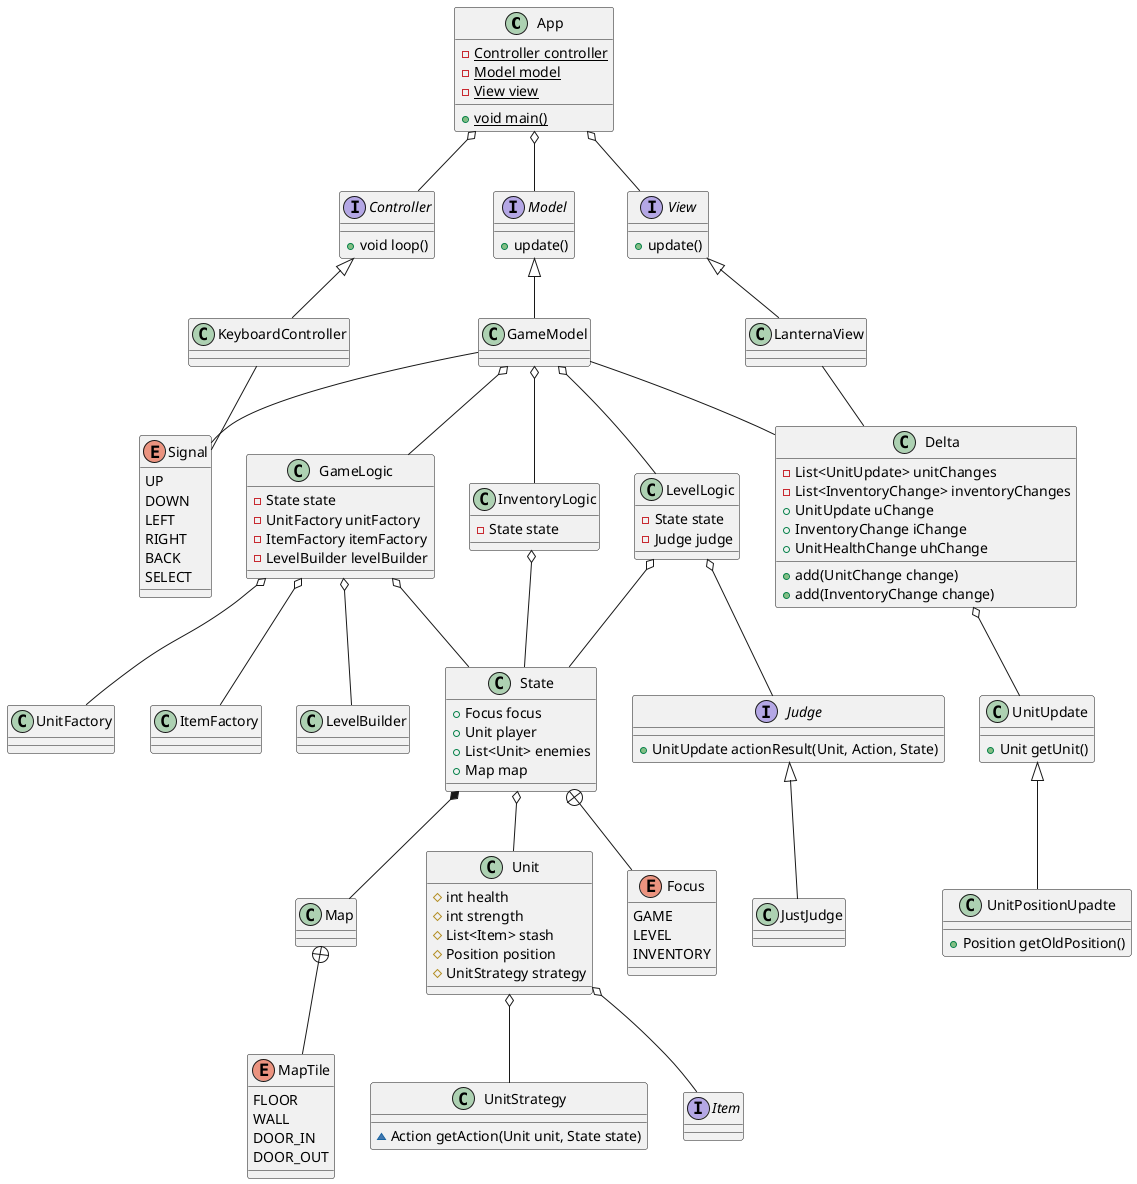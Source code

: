 @startuml

class App {
   - {static} Controller controller
   - {static} Model model
   - {static} View view

   + {static} void main()
}

interface Controller {
   + void loop()
}

interface Model {
   + update()
}

class GameModel {}

interface View {
   + update()
}

class KeyboardController {}

enum Signal {
   UP
   DOWN
   LEFT
   RIGHT
   BACK
   SELECT
}

class LanternaView {}

class GameLogic {
   - State state
   - UnitFactory unitFactory
   - ItemFactory itemFactory
   - LevelBuilder levelBuilder
}

class InventoryLogic {
   - State state
}

class LevelLogic {
   - State state
   - Judge judge
}

interface Judge {
   + UnitUpdate actionResult(Unit, Action, State)
}

class JustJudge {

}

Judge <|-- JustJudge

class UnitFactory {}
class ItemFactory {}
class LevelBuilder {}

class State {
   + Focus focus
   + Unit player
   + List<Unit> enemies
   + Map map
}

class Map {

}

class Unit {
   # int health
   # int strength
   # List<Item> stash
   # Position position
   # UnitStrategy strategy
}

class UnitStrategy {
   ~Action getAction(Unit unit, State state)
}

interface Item {}

Enum Focus {
   GAME
   LEVEL
   INVENTORY
}

Enum MapTile {
   FLOOR
   WALL
   DOOR_IN
   DOOR_OUT
}

class Delta {
   - List<UnitUpdate> unitChanges
   - List<InventoryChange> inventoryChanges
   + UnitUpdate uChange
   + InventoryChange iChange
   + UnitHealthChange uhChange

   + add(UnitChange change)
   + add(InventoryChange change)
}

class UnitUpdate {
   + Unit getUnit()
}

class UnitPositionUpadte {
   + Position getOldPosition()
}

Delta o-- UnitUpdate
UnitUpdate <|-- UnitPositionUpadte

App o-- Controller
App o-- Model
App o-- View

Controller <|-- KeyboardController

View <|-- LanternaView

Model <|-- GameModel

GameModel o-- GameLogic
GameModel o-- LevelLogic
GameModel o-- InventoryLogic

GameLogic o-- State
GameLogic o-- UnitFactory
GameLogic o-- ItemFactory
GameLogic o-- LevelBuilder

LevelLogic o-- State
LevelLogic o-- Judge

InventoryLogic o-- State

State o-- Unit
State +-- Focus
State *-- Map
Map +-- MapTile

Unit o-- Item
Unit o-- UnitStrategy

GameModel -- Delta
LanternaView -- Delta
KeyboardController -- Signal
GameModel -- Signal
@enduml
